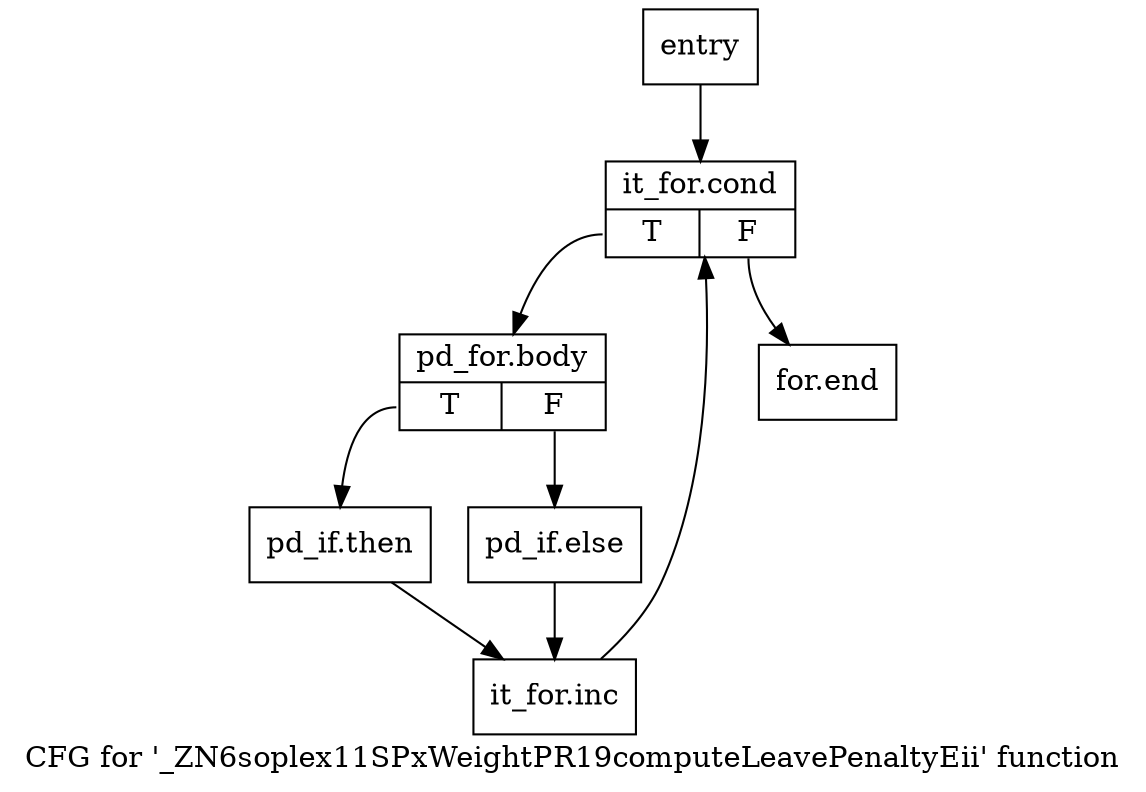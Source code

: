 digraph "CFG for '_ZN6soplex11SPxWeightPR19computeLeavePenaltyEii' function" {
	label="CFG for '_ZN6soplex11SPxWeightPR19computeLeavePenaltyEii' function";

	Node0x2a985a0 [shape=record,label="{entry}"];
	Node0x2a985a0 -> Node0x2a985f0;
	Node0x2a985f0 [shape=record,label="{it_for.cond|{<s0>T|<s1>F}}"];
	Node0x2a985f0:s0 -> Node0x2a98640;
	Node0x2a985f0:s1 -> Node0x2a98780;
	Node0x2a98640 [shape=record,label="{pd_for.body|{<s0>T|<s1>F}}"];
	Node0x2a98640:s0 -> Node0x2a98690;
	Node0x2a98640:s1 -> Node0x2a986e0;
	Node0x2a98690 [shape=record,label="{pd_if.then}"];
	Node0x2a98690 -> Node0x2a98730;
	Node0x2a986e0 [shape=record,label="{pd_if.else}"];
	Node0x2a986e0 -> Node0x2a98730;
	Node0x2a98730 [shape=record,label="{it_for.inc}"];
	Node0x2a98730 -> Node0x2a985f0;
	Node0x2a98780 [shape=record,label="{for.end}"];
}
